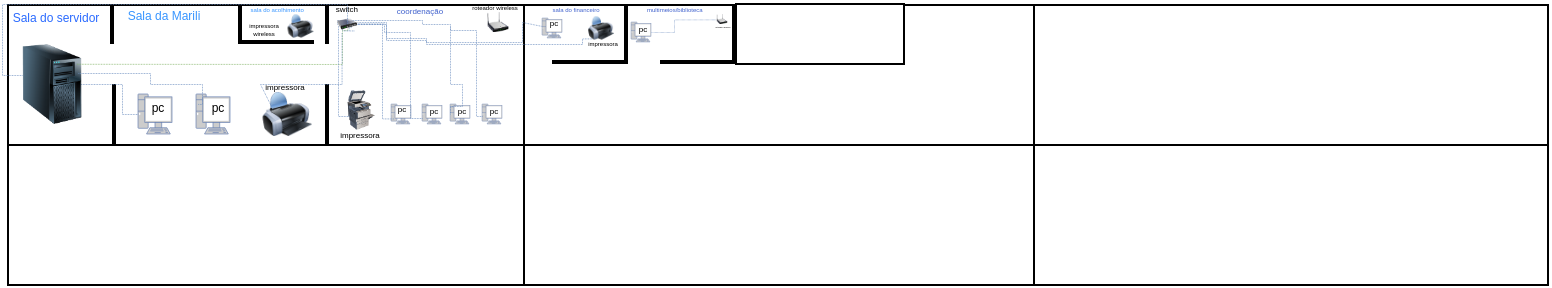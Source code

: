 <mxfile version="24.7.12">
  <diagram name="Página-1" id="NS5U5-O65Im8d6U8z58Z">
    <mxGraphModel dx="683" dy="334" grid="1" gridSize="10" guides="1" tooltips="1" connect="1" arrows="1" fold="1" page="1" pageScale="1" pageWidth="827" pageHeight="1169" math="0" shadow="0">
      <root>
        <mxCell id="0" />
        <mxCell id="1" parent="0" />
        <mxCell id="MpMNYpXZtJiI1SpBtYqB-1" value="" style="shape=table;startSize=0;container=1;collapsible=0;childLayout=tableLayout;fontStyle=1;fontFamily=Helvetica;perimeterSpacing=0;" parent="1" vertex="1">
          <mxGeometry x="23" y="80.5" width="770" height="140" as="geometry" />
        </mxCell>
        <mxCell id="MpMNYpXZtJiI1SpBtYqB-2" value="" style="shape=tableRow;horizontal=0;startSize=0;swimlaneHead=0;swimlaneBody=0;strokeColor=inherit;top=0;left=0;bottom=0;right=0;collapsible=0;dropTarget=0;fillColor=none;points=[[0,0.5],[1,0.5]];portConstraint=eastwest;" parent="MpMNYpXZtJiI1SpBtYqB-1" vertex="1">
          <mxGeometry width="770" height="70" as="geometry" />
        </mxCell>
        <mxCell id="MpMNYpXZtJiI1SpBtYqB-3" value="" style="shape=partialRectangle;html=1;whiteSpace=wrap;connectable=0;strokeColor=default;overflow=hidden;fillColor=none;top=0;left=0;bottom=0;right=0;pointerEvents=1;dashed=1;dashPattern=1 1;" parent="MpMNYpXZtJiI1SpBtYqB-2" vertex="1">
          <mxGeometry width="258" height="70" as="geometry">
            <mxRectangle width="258" height="70" as="alternateBounds" />
          </mxGeometry>
        </mxCell>
        <mxCell id="MpMNYpXZtJiI1SpBtYqB-4" value="" style="shape=partialRectangle;html=1;whiteSpace=wrap;connectable=0;strokeColor=inherit;overflow=hidden;fillColor=none;top=0;left=0;bottom=0;right=0;pointerEvents=1;" parent="MpMNYpXZtJiI1SpBtYqB-2" vertex="1">
          <mxGeometry x="258" width="255" height="70" as="geometry">
            <mxRectangle width="255" height="70" as="alternateBounds" />
          </mxGeometry>
        </mxCell>
        <mxCell id="MpMNYpXZtJiI1SpBtYqB-5" value="" style="shape=partialRectangle;html=1;whiteSpace=wrap;connectable=0;strokeColor=inherit;overflow=hidden;fillColor=none;top=0;left=0;bottom=0;right=0;pointerEvents=1;" parent="MpMNYpXZtJiI1SpBtYqB-2" vertex="1">
          <mxGeometry x="513" width="257" height="70" as="geometry">
            <mxRectangle width="257" height="70" as="alternateBounds" />
          </mxGeometry>
        </mxCell>
        <mxCell id="MpMNYpXZtJiI1SpBtYqB-6" value="" style="shape=tableRow;horizontal=0;startSize=0;swimlaneHead=0;swimlaneBody=0;strokeColor=inherit;top=0;left=0;bottom=0;right=0;collapsible=0;dropTarget=0;fillColor=none;points=[[0,0.5],[1,0.5]];portConstraint=eastwest;" parent="MpMNYpXZtJiI1SpBtYqB-1" vertex="1">
          <mxGeometry y="70" width="770" height="70" as="geometry" />
        </mxCell>
        <mxCell id="MpMNYpXZtJiI1SpBtYqB-7" value="" style="shape=partialRectangle;html=1;whiteSpace=wrap;connectable=0;strokeColor=inherit;overflow=hidden;fillColor=none;top=0;left=0;bottom=0;right=0;pointerEvents=1;" parent="MpMNYpXZtJiI1SpBtYqB-6" vertex="1">
          <mxGeometry width="258" height="70" as="geometry">
            <mxRectangle width="258" height="70" as="alternateBounds" />
          </mxGeometry>
        </mxCell>
        <mxCell id="MpMNYpXZtJiI1SpBtYqB-8" value="" style="shape=partialRectangle;html=1;whiteSpace=wrap;connectable=0;strokeColor=inherit;overflow=hidden;fillColor=none;top=0;left=0;bottom=0;right=0;pointerEvents=1;" parent="MpMNYpXZtJiI1SpBtYqB-6" vertex="1">
          <mxGeometry x="258" width="255" height="70" as="geometry">
            <mxRectangle width="255" height="70" as="alternateBounds" />
          </mxGeometry>
        </mxCell>
        <mxCell id="MpMNYpXZtJiI1SpBtYqB-9" value="" style="shape=partialRectangle;html=1;whiteSpace=wrap;connectable=0;strokeColor=inherit;overflow=hidden;fillColor=none;top=0;left=0;bottom=0;right=0;pointerEvents=1;" parent="MpMNYpXZtJiI1SpBtYqB-6" vertex="1">
          <mxGeometry x="513" width="257" height="70" as="geometry">
            <mxRectangle width="257" height="70" as="alternateBounds" />
          </mxGeometry>
        </mxCell>
        <mxCell id="-vuuoF5EBfhMEj6QQ887-2" value="&lt;font color=&quot;#2b6bff&quot;&gt;Sala do servidor&lt;/font&gt;" style="text;strokeColor=none;align=center;fillColor=none;html=1;verticalAlign=middle;whiteSpace=wrap;rounded=0;fontSize=6;" parent="1" vertex="1">
          <mxGeometry x="22" y="82" width="50" height="10" as="geometry" />
        </mxCell>
        <mxCell id="-vuuoF5EBfhMEj6QQ887-6" value="" style="line;strokeWidth=2;direction=south;html=1;" parent="1" vertex="1">
          <mxGeometry x="70" y="120" width="12" height="30" as="geometry" />
        </mxCell>
        <mxCell id="-vuuoF5EBfhMEj6QQ887-7" value="" style="line;strokeWidth=2;direction=south;html=1;" parent="1" vertex="1">
          <mxGeometry x="70" y="80" width="10" height="20" as="geometry" />
        </mxCell>
        <mxCell id="-vuuoF5EBfhMEj6QQ887-28" style="edgeStyle=orthogonalEdgeStyle;rounded=0;orthogonalLoop=1;jettySize=auto;html=1;endArrow=none;endFill=0;dashed=1;targetPerimeterSpacing=-5;sourcePerimeterSpacing=-3;dashPattern=1 1;jumpSize=15;strokeWidth=0.4;shadow=0;fillColor=#dae8fc;strokeColor=#6c8ebf;" parent="1" source="-vuuoF5EBfhMEj6QQ887-8" target="-vuuoF5EBfhMEj6QQ887-18" edge="1">
          <mxGeometry relative="1" as="geometry" />
        </mxCell>
        <mxCell id="-vuuoF5EBfhMEj6QQ887-8" value="" style="image;html=1;image=img/lib/clip_art/computers/Server_Tower_128x128.png;strokeWidth=3;" parent="1" vertex="1">
          <mxGeometry x="30" y="100" width="30" height="40" as="geometry" />
        </mxCell>
        <mxCell id="-vuuoF5EBfhMEj6QQ887-17" value="&lt;font&gt;Sala da Marili&lt;/font&gt;" style="text;strokeColor=none;align=center;fillColor=none;html=1;verticalAlign=middle;whiteSpace=wrap;rounded=0;fontSize=6;fontColor=#3895FF;" parent="1" vertex="1">
          <mxGeometry x="76" y="81" width="50" height="10" as="geometry" />
        </mxCell>
        <mxCell id="-vuuoF5EBfhMEj6QQ887-18" value="" style="fontColor=#0066CC;verticalAlign=top;verticalLabelPosition=bottom;labelPosition=center;align=center;html=1;outlineConnect=0;fillColor=#CCCCCC;strokeColor=#6881B3;gradientColor=none;gradientDirection=north;strokeWidth=2;shape=mxgraph.networks.pc;rotation=0;" parent="1" vertex="1">
          <mxGeometry x="88" y="125" width="17" height="20" as="geometry" />
        </mxCell>
        <mxCell id="-vuuoF5EBfhMEj6QQ887-19" value="" style="fontColor=#0066CC;verticalAlign=top;verticalLabelPosition=bottom;labelPosition=center;align=center;html=1;outlineConnect=0;fillColor=#CCCCCC;strokeColor=#6881B3;gradientColor=none;gradientDirection=north;strokeWidth=2;shape=mxgraph.networks.pc;rotation=0;" parent="1" vertex="1">
          <mxGeometry x="117" y="125" width="17" height="20" as="geometry" />
        </mxCell>
        <mxCell id="-vuuoF5EBfhMEj6QQ887-20" value="" style="image;html=1;image=img/lib/clip_art/computers/Printer_128x128.png" parent="1" vertex="1">
          <mxGeometry x="147.5" y="124" width="30" height="22" as="geometry" />
        </mxCell>
        <mxCell id="-vuuoF5EBfhMEj6QQ887-21" value="pc" style="text;strokeColor=none;align=center;fillColor=none;html=1;verticalAlign=middle;whiteSpace=wrap;rounded=0;fontSize=6;" parent="1" vertex="1">
          <mxGeometry x="89" y="130" width="18" height="4" as="geometry" />
        </mxCell>
        <mxCell id="-vuuoF5EBfhMEj6QQ887-22" value="pc" style="text;strokeColor=none;align=center;fillColor=none;html=1;verticalAlign=middle;whiteSpace=wrap;rounded=0;fontSize=6;" parent="1" vertex="1">
          <mxGeometry x="119" y="130" width="18" height="4" as="geometry" />
        </mxCell>
        <mxCell id="-vuuoF5EBfhMEj6QQ887-23" value="impressora" style="text;strokeColor=none;align=center;fillColor=none;html=1;verticalAlign=middle;whiteSpace=wrap;rounded=0;fontSize=4;" parent="1" vertex="1">
          <mxGeometry x="144.5" y="121" width="33" height="2" as="geometry" />
        </mxCell>
        <mxCell id="-vuuoF5EBfhMEj6QQ887-30" style="edgeStyle=orthogonalEdgeStyle;rounded=0;orthogonalLoop=1;jettySize=auto;html=1;endArrow=none;endFill=0;dashed=1;targetPerimeterSpacing=-4;sourcePerimeterSpacing=-7;dashPattern=1 1;jumpSize=15;strokeWidth=0.4;shadow=0;fillColor=#dae8fc;strokeColor=#6c8ebf;endSize=6;entryX=-0.081;entryY=-0.01;entryDx=0;entryDy=0;entryPerimeter=0;" parent="1" target="-vuuoF5EBfhMEj6QQ887-22" edge="1">
          <mxGeometry relative="1" as="geometry">
            <mxPoint x="58" y="114.5" as="sourcePoint" />
            <mxPoint x="130" y="130" as="targetPoint" />
            <Array as="points">
              <mxPoint x="94" y="115" />
              <mxPoint x="94" y="120" />
              <mxPoint x="120" y="120" />
              <mxPoint x="120" y="130" />
            </Array>
          </mxGeometry>
        </mxCell>
        <mxCell id="-vuuoF5EBfhMEj6QQ887-34" value="" style="line;strokeWidth=2;direction=south;html=1;" parent="1" vertex="1">
          <mxGeometry x="177.5" y="80" width="10" height="20" as="geometry" />
        </mxCell>
        <mxCell id="-vuuoF5EBfhMEj6QQ887-35" value="" style="line;strokeWidth=2;direction=south;html=1;" parent="1" vertex="1">
          <mxGeometry x="176.5" y="120" width="12" height="30" as="geometry" />
        </mxCell>
        <mxCell id="-vuuoF5EBfhMEj6QQ887-39" value="switch&amp;nbsp;" style="text;strokeColor=none;align=center;fillColor=none;html=1;verticalAlign=middle;whiteSpace=wrap;rounded=0;fontSize=4;" parent="1" vertex="1">
          <mxGeometry x="183" y="82" width="19.5" height="2" as="geometry" />
        </mxCell>
        <mxCell id="-vuuoF5EBfhMEj6QQ887-40" value="&lt;font style=&quot;font-size: 4px;&quot; color=&quot;#3f60cc&quot;&gt;coordenação&lt;/font&gt;" style="text;strokeColor=none;align=center;fillColor=none;html=1;verticalAlign=middle;whiteSpace=wrap;rounded=0;fontSize=5;fontColor=#cc3838;" parent="1" vertex="1">
          <mxGeometry x="204" y="78" width="50" height="10" as="geometry" />
        </mxCell>
        <mxCell id="-vuuoF5EBfhMEj6QQ887-44" style="edgeStyle=orthogonalEdgeStyle;rounded=0;orthogonalLoop=1;jettySize=auto;html=1;endArrow=none;endFill=0;dashed=1;targetPerimeterSpacing=-4;sourcePerimeterSpacing=-7;dashPattern=1 1;jumpSize=15;strokeWidth=0.4;shadow=0;fillColor=#d5e8d4;strokeColor=#82B366;endSize=6;entryX=0.412;entryY=0.787;entryDx=0;entryDy=0;entryPerimeter=0;exitX=0.91;exitY=0.247;exitDx=0;exitDy=0;exitPerimeter=0;fontColor=#80FF00;" parent="1" source="-vuuoF5EBfhMEj6QQ887-8" edge="1">
          <mxGeometry relative="1" as="geometry">
            <mxPoint x="60" y="110" as="sourcePoint" />
            <mxPoint x="192.62" y="91.87" as="targetPoint" />
            <Array as="points">
              <mxPoint x="70" y="110" />
              <mxPoint x="190" y="110" />
              <mxPoint x="190" y="93" />
              <mxPoint x="193" y="93" />
            </Array>
          </mxGeometry>
        </mxCell>
        <mxCell id="-vuuoF5EBfhMEj6QQ887-47" style="edgeStyle=orthogonalEdgeStyle;rounded=0;orthogonalLoop=1;jettySize=auto;html=1;endArrow=none;endFill=0;dashed=1;targetPerimeterSpacing=-4;sourcePerimeterSpacing=-7;dashPattern=1 1;jumpSize=15;strokeWidth=0.4;shadow=0;fillColor=#dae8fc;strokeColor=#6c8ebf;endSize=6;entryX=0.25;entryY=1;entryDx=0;entryDy=0;" parent="1" source="-vuuoF5EBfhMEj6QQ887-20" edge="1">
          <mxGeometry relative="1" as="geometry">
            <mxPoint x="148.74" y="139.994" as="sourcePoint" />
            <mxPoint x="189.75" y="94" as="targetPoint" />
            <Array as="points">
              <mxPoint x="149" y="120" />
              <mxPoint x="190" y="120" />
            </Array>
          </mxGeometry>
        </mxCell>
        <mxCell id="-vuuoF5EBfhMEj6QQ887-48" value="" style="image;html=1;image=img/lib/clip_art/computers/Printer_Commercial_128x128.png" parent="1" vertex="1">
          <mxGeometry x="184.5" y="123" width="30" height="20" as="geometry" />
        </mxCell>
        <mxCell id="-vuuoF5EBfhMEj6QQ887-49" value="impressora" style="text;strokeColor=none;align=center;fillColor=none;html=1;verticalAlign=middle;whiteSpace=wrap;rounded=0;fontSize=4;" parent="1" vertex="1">
          <mxGeometry x="188.5" y="145" width="19.5" height="2" as="geometry" />
        </mxCell>
        <mxCell id="-vuuoF5EBfhMEj6QQ887-50" style="edgeStyle=orthogonalEdgeStyle;rounded=0;orthogonalLoop=1;jettySize=auto;html=1;endArrow=none;endFill=0;dashed=1;targetPerimeterSpacing=-4;sourcePerimeterSpacing=-7;dashPattern=1 1;jumpSize=15;strokeWidth=0.4;shadow=0;fillColor=#dae8fc;strokeColor=#6c8ebf;endSize=6;entryX=0.229;entryY=0.556;entryDx=0;entryDy=0;entryPerimeter=0;" parent="1" target="-vuuoF5EBfhMEj6QQ887-69" edge="1">
          <mxGeometry relative="1" as="geometry">
            <mxPoint x="193.5" y="136" as="sourcePoint" />
            <mxPoint x="191.84" y="92.24" as="targetPoint" />
            <Array as="points">
              <mxPoint x="188" y="136" />
              <mxPoint x="188" y="91" />
            </Array>
          </mxGeometry>
        </mxCell>
        <mxCell id="-vuuoF5EBfhMEj6QQ887-51" value="" style="fontColor=#0066CC;verticalAlign=top;verticalLabelPosition=bottom;labelPosition=center;align=center;html=1;outlineConnect=0;fillColor=#CCCCCC;strokeColor=#6881B3;gradientColor=none;gradientDirection=north;strokeWidth=2;shape=mxgraph.networks.pc;rotation=0;" parent="1" vertex="1">
          <mxGeometry x="214.5" y="130" width="10" height="10" as="geometry" />
        </mxCell>
        <mxCell id="-vuuoF5EBfhMEj6QQ887-52" value="" style="fontColor=#0066CC;verticalAlign=top;verticalLabelPosition=bottom;labelPosition=center;align=center;html=1;outlineConnect=0;fillColor=#CCCCCC;strokeColor=#6881B3;gradientColor=none;gradientDirection=north;strokeWidth=2;shape=mxgraph.networks.pc;rotation=0;" parent="1" vertex="1">
          <mxGeometry x="230" y="130" width="10" height="10" as="geometry" />
        </mxCell>
        <mxCell id="-vuuoF5EBfhMEj6QQ887-54" value="" style="fontColor=#0066CC;verticalAlign=top;verticalLabelPosition=bottom;labelPosition=center;align=center;html=1;outlineConnect=0;fillColor=#CCCCCC;strokeColor=#6881B3;gradientColor=none;gradientDirection=north;strokeWidth=2;shape=mxgraph.networks.pc;rotation=0;" parent="1" vertex="1">
          <mxGeometry x="244" y="130" width="10" height="10" as="geometry" />
        </mxCell>
        <mxCell id="-vuuoF5EBfhMEj6QQ887-55" value="" style="fontColor=#0066CC;verticalAlign=top;verticalLabelPosition=bottom;labelPosition=center;align=center;html=1;outlineConnect=0;fillColor=#CCCCCC;strokeColor=#6881B3;gradientColor=none;gradientDirection=north;strokeWidth=2;shape=mxgraph.networks.pc;rotation=0;" parent="1" vertex="1">
          <mxGeometry x="260" y="130" width="10" height="10" as="geometry" />
        </mxCell>
        <mxCell id="-vuuoF5EBfhMEj6QQ887-56" style="edgeStyle=orthogonalEdgeStyle;rounded=0;orthogonalLoop=1;jettySize=auto;html=1;endArrow=none;endFill=0;dashed=1;targetPerimeterSpacing=-4;sourcePerimeterSpacing=-7;dashPattern=1 1;jumpSize=15;strokeWidth=0.4;shadow=0;fillColor=#dae8fc;strokeColor=#6c8ebf;endSize=6;entryX=0.85;entryY=0.822;entryDx=0;entryDy=0;entryPerimeter=0;exitX=1.039;exitY=0.711;exitDx=0;exitDy=0;exitPerimeter=0;" parent="1" source="-vuuoF5EBfhMEj6QQ887-69" edge="1">
          <mxGeometry relative="1" as="geometry">
            <mxPoint x="204" y="136.78" as="sourcePoint" />
            <mxPoint x="197" y="92" as="targetPoint" />
            <Array as="points" />
          </mxGeometry>
        </mxCell>
        <mxCell id="-vuuoF5EBfhMEj6QQ887-57" style="edgeStyle=orthogonalEdgeStyle;rounded=0;orthogonalLoop=1;jettySize=auto;html=1;endArrow=none;endFill=0;dashed=1;targetPerimeterSpacing=-4;sourcePerimeterSpacing=-7;dashPattern=1 1;jumpSize=15;strokeWidth=0.4;shadow=0;fillColor=#dae8fc;strokeColor=#6c8ebf;endSize=6;entryX=0.796;entryY=0.468;entryDx=0;entryDy=0;entryPerimeter=0;exitX=1.039;exitY=0.711;exitDx=0;exitDy=0;exitPerimeter=0;" parent="1" target="-vuuoF5EBfhMEj6QQ887-69" edge="1">
          <mxGeometry relative="1" as="geometry">
            <mxPoint x="230" y="137" as="sourcePoint" />
            <mxPoint x="196.89" y="92.89" as="targetPoint" />
            <Array as="points">
              <mxPoint x="224" y="137" />
              <mxPoint x="224" y="94" />
              <mxPoint x="211" y="94" />
              <mxPoint x="211" y="90" />
            </Array>
          </mxGeometry>
        </mxCell>
        <mxCell id="-vuuoF5EBfhMEj6QQ887-58" style="edgeStyle=orthogonalEdgeStyle;rounded=0;orthogonalLoop=1;jettySize=auto;html=1;endArrow=none;endFill=0;dashed=1;targetPerimeterSpacing=-4;sourcePerimeterSpacing=-7;dashPattern=1 1;jumpSize=15;strokeWidth=0.4;shadow=0;fillColor=#dae8fc;strokeColor=#6c8ebf;endSize=6;entryX=0.583;entryY=0.8;entryDx=0;entryDy=0;entryPerimeter=0;exitX=0;exitY=0.5;exitDx=0;exitDy=0;exitPerimeter=0;" parent="1" source="-vuuoF5EBfhMEj6QQ887-69" edge="1">
          <mxGeometry relative="1" as="geometry">
            <mxPoint x="253.09" y="135" as="sourcePoint" />
            <mxPoint x="194.33" y="92" as="targetPoint" />
            <Array as="points">
              <mxPoint x="194" y="88" />
            </Array>
          </mxGeometry>
        </mxCell>
        <mxCell id="-vuuoF5EBfhMEj6QQ887-59" style="edgeStyle=orthogonalEdgeStyle;rounded=0;orthogonalLoop=1;jettySize=auto;html=1;endArrow=none;endFill=0;dashed=1;targetPerimeterSpacing=-4;sourcePerimeterSpacing=-7;dashPattern=1 1;jumpSize=15;strokeWidth=0.4;shadow=0;fillColor=#dae8fc;strokeColor=#6c8ebf;endSize=6;entryX=0.85;entryY=0.822;entryDx=0;entryDy=0;entryPerimeter=0;" parent="1" edge="1">
          <mxGeometry relative="1" as="geometry">
            <mxPoint x="260" y="136" as="sourcePoint" />
            <mxPoint x="244" y="91" as="targetPoint" />
            <Array as="points">
              <mxPoint x="257" y="136" />
              <mxPoint x="257" y="93" />
              <mxPoint x="244" y="93" />
            </Array>
          </mxGeometry>
        </mxCell>
        <mxCell id="-vuuoF5EBfhMEj6QQ887-60" value="pc" style="text;strokeColor=none;align=center;fillColor=none;html=1;verticalAlign=middle;whiteSpace=wrap;rounded=0;fontSize=4;" parent="1" vertex="1">
          <mxGeometry x="210.5" y="131" width="18" height="4" as="geometry" />
        </mxCell>
        <mxCell id="-vuuoF5EBfhMEj6QQ887-61" value="pc" style="text;strokeColor=none;align=center;fillColor=none;html=1;verticalAlign=middle;whiteSpace=wrap;rounded=0;fontSize=4;" parent="1" vertex="1">
          <mxGeometry x="227" y="132" width="18" height="4" as="geometry" />
        </mxCell>
        <mxCell id="-vuuoF5EBfhMEj6QQ887-62" value="pc" style="text;strokeColor=none;align=center;fillColor=none;html=1;verticalAlign=middle;whiteSpace=wrap;rounded=0;fontSize=4;" parent="1" vertex="1">
          <mxGeometry x="241" y="132" width="18" height="4" as="geometry" />
        </mxCell>
        <mxCell id="-vuuoF5EBfhMEj6QQ887-63" value="pc" style="text;strokeColor=none;align=center;fillColor=none;html=1;verticalAlign=middle;whiteSpace=wrap;rounded=0;fontSize=4;" parent="1" vertex="1">
          <mxGeometry x="257" y="132" width="18" height="4" as="geometry" />
        </mxCell>
        <mxCell id="-vuuoF5EBfhMEj6QQ887-64" value="" style="line;strokeWidth=2;direction=south;html=1;" parent="1" vertex="1">
          <mxGeometry x="134" y="80" width="10" height="20" as="geometry" />
        </mxCell>
        <mxCell id="-vuuoF5EBfhMEj6QQ887-65" value="" style="image;html=1;image=img/lib/clip_art/computers/Printer_128x128.png" parent="1" vertex="1">
          <mxGeometry x="162.75" y="85" width="13" height="12" as="geometry" />
        </mxCell>
        <mxCell id="-vuuoF5EBfhMEj6QQ887-66" value="impressora&lt;div&gt;wireless&lt;/div&gt;" style="text;strokeColor=none;align=center;fillColor=none;html=1;verticalAlign=middle;whiteSpace=wrap;rounded=0;fontSize=3;" parent="1" vertex="1">
          <mxGeometry x="141.75" y="92" width="18" height="2" as="geometry" />
        </mxCell>
        <mxCell id="-vuuoF5EBfhMEj6QQ887-67" value="&lt;font style=&quot;font-size: 3px;&quot;&gt;sala do acolhimento&amp;nbsp;&lt;/font&gt;" style="text;strokeColor=none;align=center;fillColor=none;html=1;verticalAlign=middle;whiteSpace=wrap;rounded=0;fontSize=2;fontColor=#3895FF;" parent="1" vertex="1">
          <mxGeometry x="140" y="81" width="35.5" height="3" as="geometry" />
        </mxCell>
        <mxCell id="-vuuoF5EBfhMEj6QQ887-68" value="" style="line;strokeWidth=2;direction=south;html=1;rotation=-90;" parent="1" vertex="1">
          <mxGeometry x="152.75" y="80.75" width="10" height="36.5" as="geometry" />
        </mxCell>
        <mxCell id="-vuuoF5EBfhMEj6QQ887-70" value="" style="edgeStyle=orthogonalEdgeStyle;rounded=0;orthogonalLoop=1;jettySize=auto;html=1;endArrow=none;endFill=0;dashed=1;targetPerimeterSpacing=-4;sourcePerimeterSpacing=-7;dashPattern=1 1;jumpSize=15;strokeWidth=0.4;shadow=0;fillColor=#dae8fc;strokeColor=#6c8ebf;endSize=6;entryX=0.85;entryY=0.822;entryDx=0;entryDy=0;entryPerimeter=0;exitX=1.039;exitY=0.711;exitDx=0;exitDy=0;exitPerimeter=0;" parent="1" source="-vuuoF5EBfhMEj6QQ887-48" target="-vuuoF5EBfhMEj6QQ887-69" edge="1">
          <mxGeometry relative="1" as="geometry">
            <mxPoint x="216" y="137" as="sourcePoint" />
            <mxPoint x="197" y="92" as="targetPoint" />
            <Array as="points">
              <mxPoint x="210" y="137" />
              <mxPoint x="210" y="90" />
              <mxPoint x="190" y="90" />
              <mxPoint x="190" y="93" />
            </Array>
          </mxGeometry>
        </mxCell>
        <mxCell id="-vuuoF5EBfhMEj6QQ887-71" value="" style="edgeStyle=orthogonalEdgeStyle;rounded=0;orthogonalLoop=1;jettySize=auto;html=1;endArrow=none;endFill=0;dashed=1;targetPerimeterSpacing=-4;sourcePerimeterSpacing=-7;dashPattern=1 1;jumpSize=15;strokeWidth=0.4;shadow=0;fillColor=#dae8fc;strokeColor=#6c8ebf;endSize=6;entryX=0.583;entryY=0.8;entryDx=0;entryDy=0;entryPerimeter=0;exitX=0;exitY=0.5;exitDx=0;exitDy=0;exitPerimeter=0;" parent="1" source="-vuuoF5EBfhMEj6QQ887-54" target="-vuuoF5EBfhMEj6QQ887-69" edge="1">
          <mxGeometry relative="1" as="geometry">
            <mxPoint x="244" y="135" as="sourcePoint" />
            <mxPoint x="194.33" y="92" as="targetPoint" />
            <Array as="points">
              <mxPoint x="244" y="131" />
              <mxPoint x="250" y="131" />
              <mxPoint x="250" y="120" />
              <mxPoint x="244" y="120" />
              <mxPoint x="244" y="90" />
              <mxPoint x="230" y="90" />
              <mxPoint x="230" y="88" />
            </Array>
          </mxGeometry>
        </mxCell>
        <mxCell id="-vuuoF5EBfhMEj6QQ887-69" value="" style="image;html=1;image=img/lib/clip_art/networking/Switch_128x128.png" parent="1" vertex="1">
          <mxGeometry x="187.5" y="85" width="10" height="10" as="geometry" />
        </mxCell>
        <mxCell id="-vuuoF5EBfhMEj6QQ887-73" value="" style="image;html=1;image=img/lib/clip_art/networking/Wireless_Router_N_128x128.png" parent="1" vertex="1">
          <mxGeometry x="258" y="84" width="20" height="10" as="geometry" />
        </mxCell>
        <mxCell id="-vuuoF5EBfhMEj6QQ887-74" value="&lt;font style=&quot;font-size: 3px;&quot;&gt;roteador wireless&lt;/font&gt;" style="text;strokeColor=none;align=center;fillColor=none;html=1;verticalAlign=middle;whiteSpace=wrap;rounded=0;fontSize=4;" parent="1" vertex="1">
          <mxGeometry x="253" y="80.5" width="26.5" height="2" as="geometry" />
        </mxCell>
        <mxCell id="-vuuoF5EBfhMEj6QQ887-76" value="" style="line;strokeWidth=2;direction=south;html=1;" parent="1" vertex="1">
          <mxGeometry x="326" y="80" width="12" height="30" as="geometry" />
        </mxCell>
        <mxCell id="-vuuoF5EBfhMEj6QQ887-77" value="" style="line;strokeWidth=2;direction=south;html=1;rotation=90;" parent="1" vertex="1">
          <mxGeometry x="307" y="91" width="12" height="36" as="geometry" />
        </mxCell>
        <mxCell id="-vuuoF5EBfhMEj6QQ887-78" value="&lt;font color=&quot;#3f60cc&quot; style=&quot;font-size: 3px;&quot;&gt;sala do financeiro&lt;/font&gt;" style="text;strokeColor=none;align=center;fillColor=none;html=1;verticalAlign=middle;whiteSpace=wrap;rounded=0;fontSize=4;fontColor=#cc3838;" parent="1" vertex="1">
          <mxGeometry x="282" y="78" width="50" height="10" as="geometry" />
        </mxCell>
        <mxCell id="-vuuoF5EBfhMEj6QQ887-79" value="" style="edgeStyle=orthogonalEdgeStyle;rounded=0;orthogonalLoop=1;jettySize=auto;html=1;endArrow=none;endFill=0;dashed=1;targetPerimeterSpacing=-4;sourcePerimeterSpacing=-7;dashPattern=1 1;jumpSize=15;strokeWidth=0.4;shadow=0;fillColor=#dae8fc;strokeColor=#6c8ebf;endSize=6;" parent="1" source="-vuuoF5EBfhMEj6QQ887-82" edge="1">
          <mxGeometry relative="1" as="geometry">
            <mxPoint x="297.15" y="86.98" as="sourcePoint" />
            <mxPoint x="197.5" y="89.02" as="targetPoint" />
            <Array as="points">
              <mxPoint x="280" y="89" />
              <mxPoint x="280" y="99" />
              <mxPoint x="232" y="99" />
              <mxPoint x="232" y="97" />
              <mxPoint x="212" y="97" />
              <mxPoint x="212" y="89" />
            </Array>
          </mxGeometry>
        </mxCell>
        <mxCell id="-vuuoF5EBfhMEj6QQ887-82" value="" style="fontColor=#0066CC;verticalAlign=top;verticalLabelPosition=bottom;labelPosition=center;align=center;html=1;outlineConnect=0;fillColor=#CCCCCC;strokeColor=#6881B3;gradientColor=none;gradientDirection=north;strokeWidth=2;shape=mxgraph.networks.pc;rotation=0;" parent="1" vertex="1">
          <mxGeometry x="290" y="87" width="10" height="10" as="geometry" />
        </mxCell>
        <mxCell id="-vuuoF5EBfhMEj6QQ887-83" value="pc" style="text;strokeColor=none;align=center;fillColor=none;html=1;verticalAlign=middle;whiteSpace=wrap;rounded=0;fontSize=4;" parent="1" vertex="1">
          <mxGeometry x="287" y="88" width="18" height="4" as="geometry" />
        </mxCell>
        <mxCell id="-vuuoF5EBfhMEj6QQ887-84" value="" style="edgeStyle=orthogonalEdgeStyle;rounded=0;orthogonalLoop=1;jettySize=auto;html=1;endArrow=none;endFill=0;dashed=1;targetPerimeterSpacing=-4;sourcePerimeterSpacing=-7;dashPattern=1 1;jumpSize=15;strokeWidth=0.4;shadow=0;fillColor=#dae8fc;strokeColor=#6c8ebf;endSize=6;" parent="1" source="MpMNYpXZtJiI1SpBtYqB-2" edge="1">
          <mxGeometry relative="1" as="geometry">
            <mxPoint x="290" y="93" as="sourcePoint" />
            <mxPoint x="192.5" y="90.02" as="targetPoint" />
            <Array as="points">
              <mxPoint x="20" y="116" />
              <mxPoint x="20" y="80" />
              <mxPoint x="193" y="80" />
            </Array>
          </mxGeometry>
        </mxCell>
        <mxCell id="-vuuoF5EBfhMEj6QQ887-85" value="" style="image;html=1;image=img/lib/clip_art/computers/Printer_128x128.png" parent="1" vertex="1">
          <mxGeometry x="313" y="86" width="13" height="12" as="geometry" />
        </mxCell>
        <mxCell id="-vuuoF5EBfhMEj6QQ887-86" value="impressora" style="text;strokeColor=none;align=center;fillColor=none;html=1;verticalAlign=middle;whiteSpace=wrap;rounded=0;fontSize=3;" parent="1" vertex="1">
          <mxGeometry x="304" y="99" width="33" height="2" as="geometry" />
        </mxCell>
        <mxCell id="-vuuoF5EBfhMEj6QQ887-87" value="" style="edgeStyle=orthogonalEdgeStyle;rounded=0;orthogonalLoop=1;jettySize=auto;html=1;endArrow=none;endFill=0;dashed=1;targetPerimeterSpacing=-4;sourcePerimeterSpacing=-7;dashPattern=1 1;jumpSize=15;strokeWidth=0.4;shadow=0;fillColor=#dae8fc;strokeColor=#6c8ebf;endSize=6;exitX=0.141;exitY=0.933;exitDx=0;exitDy=0;exitPerimeter=0;" parent="1" source="-vuuoF5EBfhMEj6QQ887-85" edge="1">
          <mxGeometry relative="1" as="geometry">
            <mxPoint x="295" y="93" as="sourcePoint" />
            <mxPoint x="197.5" y="90.02" as="targetPoint" />
            <Array as="points">
              <mxPoint x="310" y="97" />
              <mxPoint x="310" y="100" />
              <mxPoint x="232" y="100" />
              <mxPoint x="232" y="98" />
              <mxPoint x="212" y="98" />
              <mxPoint x="212" y="90" />
            </Array>
          </mxGeometry>
        </mxCell>
        <mxCell id="RXinSmK6hJTp8Dc33npK-1" value="" style="line;strokeWidth=2;direction=south;html=1;" parent="1" vertex="1">
          <mxGeometry x="380" y="81" width="12" height="29" as="geometry" />
        </mxCell>
        <mxCell id="RXinSmK6hJTp8Dc33npK-2" value="" style="line;strokeWidth=2;direction=south;html=1;rotation=90;" parent="1" vertex="1">
          <mxGeometry x="361" y="91" width="12" height="36" as="geometry" />
        </mxCell>
        <mxCell id="RXinSmK6hJTp8Dc33npK-3" value="&lt;font style=&quot;font-size: 3px;&quot; color=&quot;#3f60cc&quot;&gt;&amp;nbsp;multimeios/biblioteca&lt;/font&gt;" style="text;strokeColor=none;align=center;fillColor=none;html=1;verticalAlign=middle;whiteSpace=wrap;rounded=0;fontSize=4;fontColor=#cc3838;" parent="1" vertex="1">
          <mxGeometry x="335.5" y="78.5" width="40" height="8.5" as="geometry" />
        </mxCell>
        <mxCell id="RXinSmK6hJTp8Dc33npK-4" value="" style="fontColor=#0066CC;verticalAlign=top;verticalLabelPosition=bottom;labelPosition=center;align=center;html=1;outlineConnect=0;fillColor=#CCCCCC;strokeColor=#6881B3;gradientColor=none;gradientDirection=north;strokeWidth=2;shape=mxgraph.networks.pc;rotation=0;" parent="1" vertex="1">
          <mxGeometry x="334.5" y="89" width="10" height="10" as="geometry" />
        </mxCell>
        <mxCell id="RXinSmK6hJTp8Dc33npK-5" value="pc" style="text;strokeColor=none;align=center;fillColor=none;html=1;verticalAlign=middle;whiteSpace=wrap;rounded=0;fontSize=4;" parent="1" vertex="1">
          <mxGeometry x="335.5" y="91.75" width="9" height="2.5" as="geometry" />
        </mxCell>
        <mxCell id="RXinSmK6hJTp8Dc33npK-9" style="edgeStyle=orthogonalEdgeStyle;rounded=0;orthogonalLoop=1;jettySize=auto;html=1;strokeColor=#6c8ebf;strokeWidth=0.3;endArrow=none;endFill=0;jumpSize=10;targetPerimeterSpacing=0;dashed=1;dashPattern=1 1;startSize=4;endSize=9;fillColor=#dae8fc;exitX=0.26;exitY=0.534;exitDx=0;exitDy=0;exitPerimeter=0;" parent="1" source="RXinSmK6hJTp8Dc33npK-6" target="RXinSmK6hJTp8Dc33npK-4" edge="1">
          <mxGeometry relative="1" as="geometry" />
        </mxCell>
        <mxCell id="RXinSmK6hJTp8Dc33npK-10" value="&lt;font style=&quot;font-size: 1px;&quot;&gt;roteador wireless&lt;/font&gt;" style="edgeLabel;html=1;align=center;verticalAlign=middle;resizable=0;points=[];" parent="RXinSmK6hJTp8Dc33npK-9" vertex="1" connectable="0">
          <mxGeometry x="0.789" y="1" relative="1" as="geometry">
            <mxPoint x="31" y="-7" as="offset" />
          </mxGeometry>
        </mxCell>
        <mxCell id="RXinSmK6hJTp8Dc33npK-6" value="" style="image;html=1;image=img/lib/clip_art/networking/Wireless_Router_N_128x128.png" parent="1" vertex="1">
          <mxGeometry x="376" y="85" width="8" height="5" as="geometry" />
        </mxCell>
        <mxCell id="0jPPomBYPSkBsWRgP7Vu-4" value="" style="rounded=0;whiteSpace=wrap;html=1;" vertex="1" parent="1">
          <mxGeometry x="387" y="80" width="84" height="30" as="geometry" />
        </mxCell>
      </root>
    </mxGraphModel>
  </diagram>
</mxfile>
